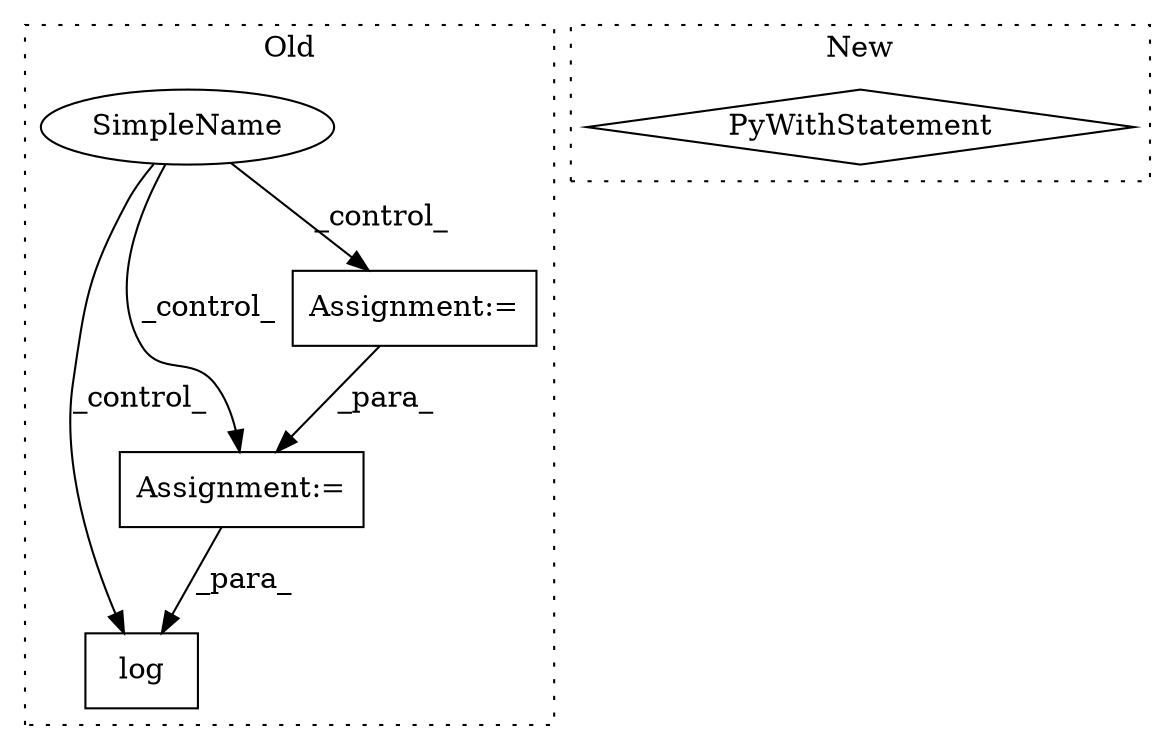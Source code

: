 digraph G {
subgraph cluster0 {
1 [label="log" a="32" s="91973,92028" l="4,1" shape="box"];
3 [label="Assignment:=" a="7" s="91873" l="1" shape="box"];
4 [label="SimpleName" a="42" s="" l="" shape="ellipse"];
5 [label="Assignment:=" a="7" s="91788" l="1" shape="box"];
label = "Old";
style="dotted";
}
subgraph cluster1 {
2 [label="PyWithStatement" a="104" s="90183,90240" l="10,2" shape="diamond"];
label = "New";
style="dotted";
}
3 -> 1 [label="_para_"];
4 -> 5 [label="_control_"];
4 -> 1 [label="_control_"];
4 -> 3 [label="_control_"];
5 -> 3 [label="_para_"];
}